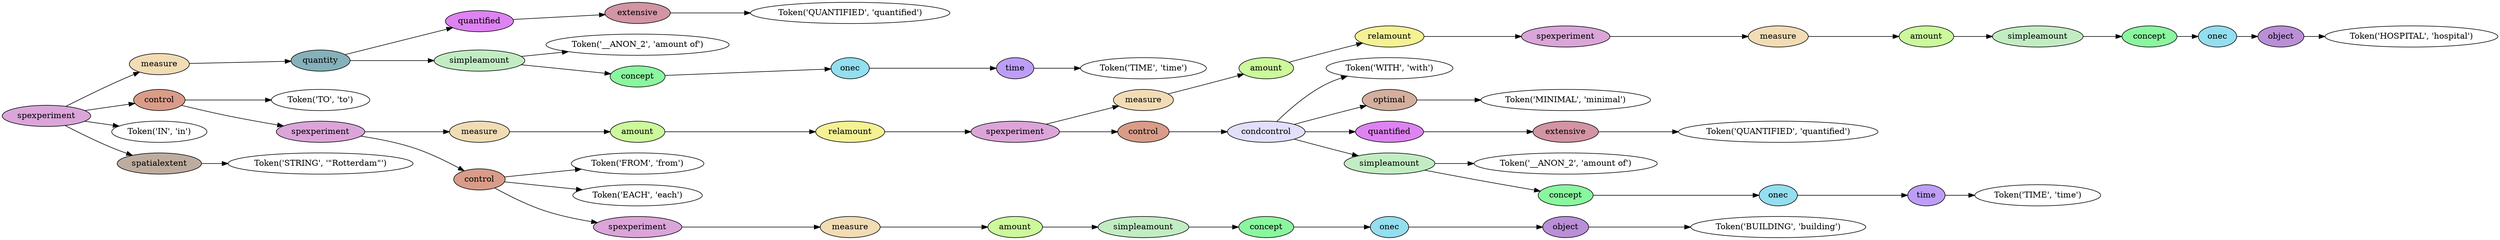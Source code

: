 digraph G {
rankdir=LR;
0 [label="Token('QUANTIFIED', 'quantified')"];
1 [fillcolor="#d394a4", label=extensive, style=filled];
1 -> 0;
2 [fillcolor="#de83f2", label=quantified, style=filled];
2 -> 1;
3 [label="Token('__ANON_2', 'amount of')"];
4 [label="Token('TIME', 'time')"];
5 [fillcolor="#bd9ef7", label=time, style=filled];
5 -> 4;
6 [fillcolor="#93deef", label=onec, style=filled];
6 -> 5;
7 [fillcolor="#8af79f", label=concept, style=filled];
7 -> 6;
8 [fillcolor="#c2edc3", label=simpleamount, style=filled];
8 -> 3;
8 -> 7;
9 [fillcolor="#85b1bb", label=quantity, style=filled];
9 -> 2;
9 -> 8;
10 [fillcolor="#f1dcb5", label=measure, style=filled];
10 -> 9;
11 [label="Token('TO', 'to')"];
12 [label="Token('HOSPITAL', 'hospital')"];
13 [fillcolor="#ba8fd7", label=object, style=filled];
13 -> 12;
14 [fillcolor="#93deef", label=onec, style=filled];
14 -> 13;
15 [fillcolor="#8af79f", label=concept, style=filled];
15 -> 14;
16 [fillcolor="#c2edc3", label=simpleamount, style=filled];
16 -> 15;
17 [fillcolor="#cbf99b", label=amount, style=filled];
17 -> 16;
18 [fillcolor="#f1dcb5", label=measure, style=filled];
18 -> 17;
19 [fillcolor="#dba5da", label=spexperiment, style=filled];
19 -> 18;
20 [fillcolor="#f4f293", label=relamount, style=filled];
20 -> 19;
21 [fillcolor="#cbf99b", label=amount, style=filled];
21 -> 20;
22 [fillcolor="#f1dcb5", label=measure, style=filled];
22 -> 21;
23 [label="Token('WITH', 'with')"];
24 [label="Token('MINIMAL', 'minimal')"];
25 [fillcolor="#d4af9d", label=optimal, style=filled];
25 -> 24;
26 [label="Token('QUANTIFIED', 'quantified')"];
27 [fillcolor="#d394a4", label=extensive, style=filled];
27 -> 26;
28 [fillcolor="#de83f2", label=quantified, style=filled];
28 -> 27;
29 [label="Token('__ANON_2', 'amount of')"];
30 [label="Token('TIME', 'time')"];
31 [fillcolor="#bd9ef7", label=time, style=filled];
31 -> 30;
32 [fillcolor="#93deef", label=onec, style=filled];
32 -> 31;
33 [fillcolor="#8af79f", label=concept, style=filled];
33 -> 32;
34 [fillcolor="#c2edc3", label=simpleamount, style=filled];
34 -> 29;
34 -> 33;
35 [fillcolor="#e1dffa", label=condcontrol, style=filled];
35 -> 23;
35 -> 25;
35 -> 28;
35 -> 34;
36 [fillcolor="#d99c89", label=control, style=filled];
36 -> 35;
37 [fillcolor="#dba5da", label=spexperiment, style=filled];
37 -> 22;
37 -> 36;
38 [fillcolor="#f4f293", label=relamount, style=filled];
38 -> 37;
39 [fillcolor="#cbf99b", label=amount, style=filled];
39 -> 38;
40 [fillcolor="#f1dcb5", label=measure, style=filled];
40 -> 39;
41 [label="Token('FROM', 'from')"];
42 [label="Token('EACH', 'each')"];
43 [label="Token('BUILDING', 'building')"];
44 [fillcolor="#ba8fd7", label=object, style=filled];
44 -> 43;
45 [fillcolor="#93deef", label=onec, style=filled];
45 -> 44;
46 [fillcolor="#8af79f", label=concept, style=filled];
46 -> 45;
47 [fillcolor="#c2edc3", label=simpleamount, style=filled];
47 -> 46;
48 [fillcolor="#cbf99b", label=amount, style=filled];
48 -> 47;
49 [fillcolor="#f1dcb5", label=measure, style=filled];
49 -> 48;
50 [fillcolor="#dba5da", label=spexperiment, style=filled];
50 -> 49;
51 [fillcolor="#d99c89", label=control, style=filled];
51 -> 41;
51 -> 42;
51 -> 50;
52 [fillcolor="#dba5da", label=spexperiment, style=filled];
52 -> 40;
52 -> 51;
53 [fillcolor="#d99c89", label=control, style=filled];
53 -> 11;
53 -> 52;
54 [label="Token('IN', 'in')"];
55 [label="Token('STRING', '\"Rotterdam\"')"];
56 [fillcolor="#bead9e", label=spatialextent, style=filled];
56 -> 55;
57 [fillcolor="#dba5da", label=spexperiment, style=filled];
57 -> 10;
57 -> 53;
57 -> 54;
57 -> 56;
}
